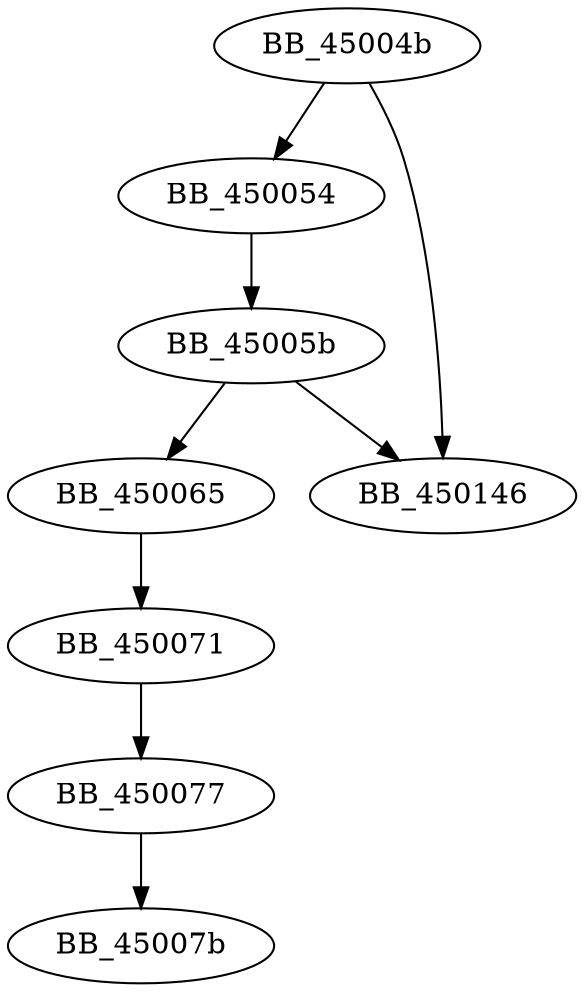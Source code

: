 DiGraph sub_45004B{
BB_45004b->BB_450054
BB_45004b->BB_450146
BB_450054->BB_45005b
BB_45005b->BB_450065
BB_45005b->BB_450146
BB_450065->BB_450071
BB_450071->BB_450077
BB_450077->BB_45007b
}
